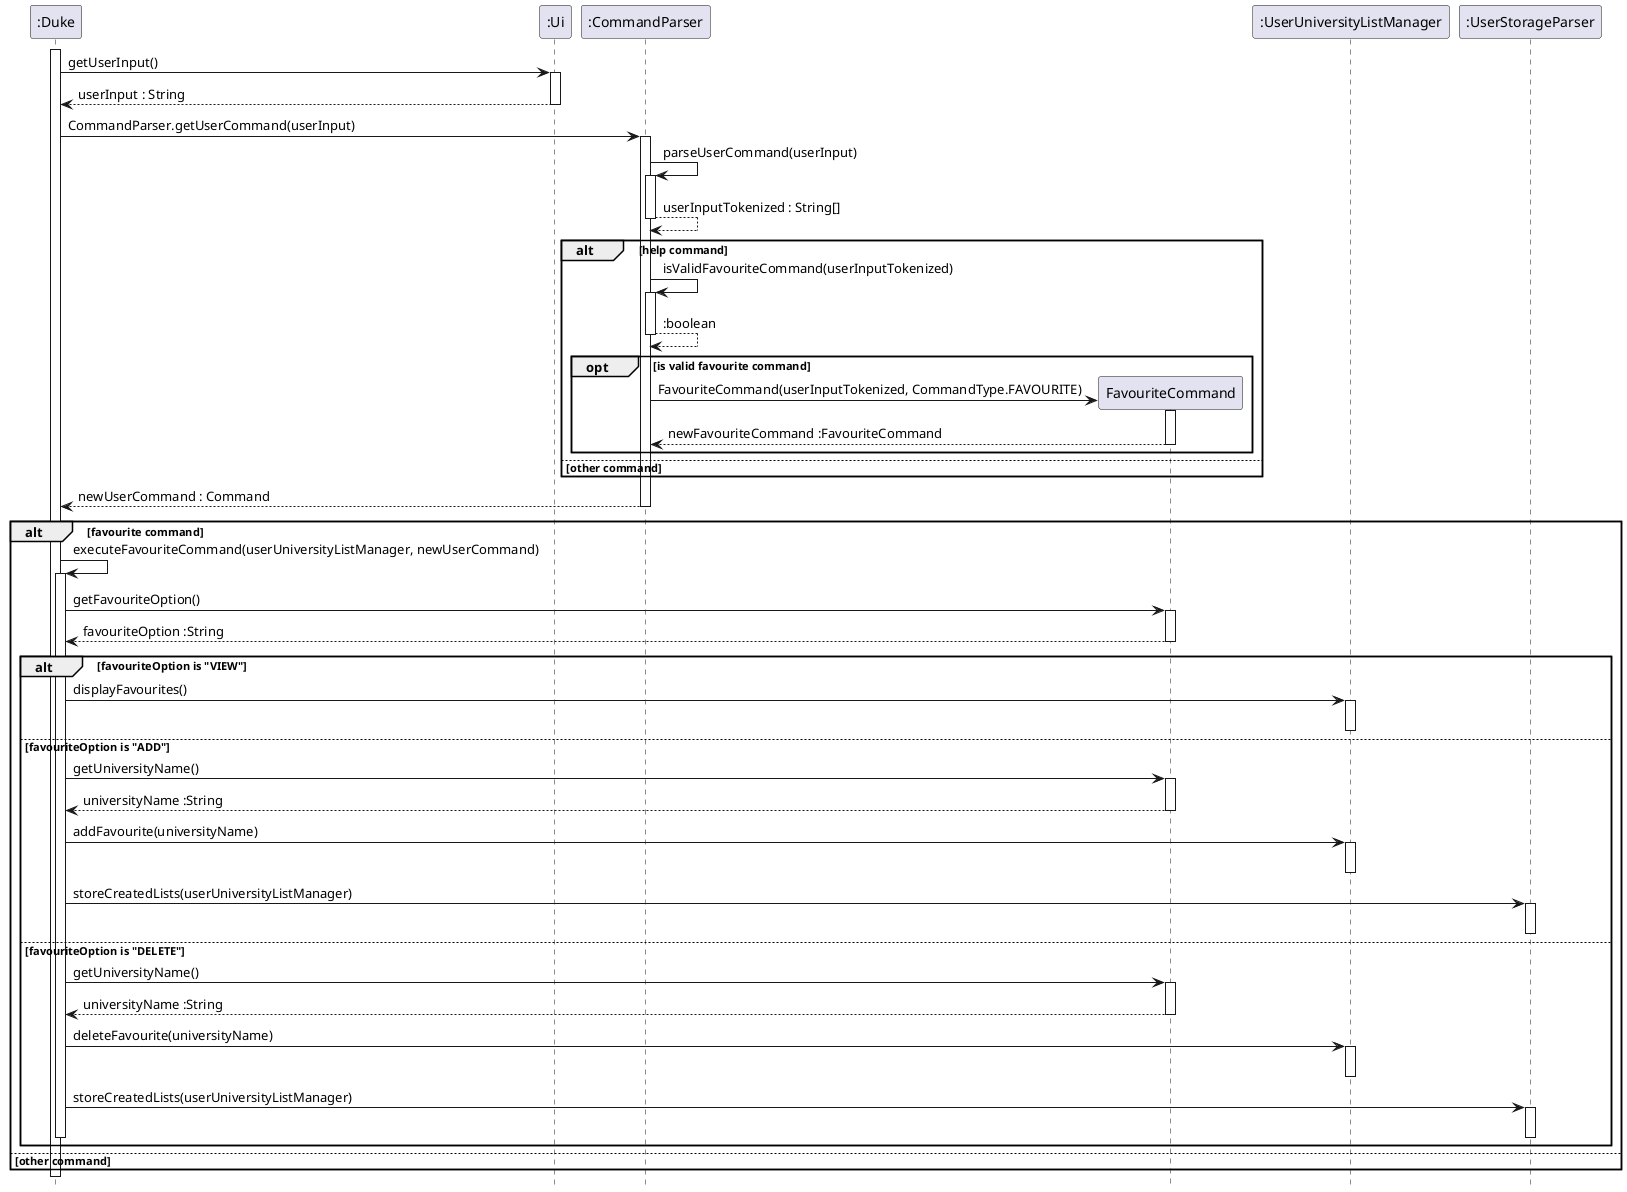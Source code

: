 @startuml
hide footbox

activate ":Duke"

":Duke" -> ":Ui" : getUserInput()
activate ":Ui"

":Ui" --> ":Duke" : userInput : String
deactivate ":Ui"

":Duke" -> ":CommandParser" : CommandParser.getUserCommand(userInput)
activate ":CommandParser"

":CommandParser" -> ":CommandParser" : parseUserCommand(userInput)
activate ":CommandParser"

":CommandParser" --> ":CommandParser" : userInputTokenized : String[]
deactivate ":CommandParser"

alt help command

    ":CommandParser" -> ":CommandParser" : isValidFavouriteCommand(userInputTokenized)
    activate ":CommandParser"

    ":CommandParser" --> ":CommandParser" : :boolean
    deactivate ":CommandParser"

    opt is valid favourite command

        create FavouriteCommand
        ":CommandParser" -> FavouriteCommand : FavouriteCommand(userInputTokenized, CommandType.FAVOURITE)
        activate FavouriteCommand

        FavouriteCommand --> ":CommandParser" : newFavouriteCommand :FavouriteCommand
        deactivate FavouriteCommand
    end

else other command

end

":CommandParser" --> ":Duke" : newUserCommand : Command
deactivate ":CommandParser"

alt favourite command

":Duke" -> ":Duke" : executeFavouriteCommand(userUniversityListManager, newUserCommand)
activate ":Duke"

":Duke" -> FavouriteCommand : getFavouriteOption()
activate FavouriteCommand

FavouriteCommand --> ":Duke" : favouriteOption :String
deactivate FavouriteCommand

alt favouriteOption is "VIEW"
":Duke" -> ":UserUniversityListManager" : displayFavourites()
activate ":UserUniversityListManager"

deactivate ":UserUniversityListManager"
else favouriteOption is "ADD"
":Duke" -> FavouriteCommand : getUniversityName()
activate FavouriteCommand

FavouriteCommand --> ":Duke" : universityName :String
deactivate FavouriteCommand
":Duke" -> ":UserUniversityListManager" : addFavourite(universityName)
activate ":UserUniversityListManager"

deactivate ":UserUniversityListManager"
":Duke" -> ":UserStorageParser" : storeCreatedLists(userUniversityListManager)
activate ":UserStorageParser"

deactivate ":UserStorageParser"
else favouriteOption is "DELETE"
":Duke" -> FavouriteCommand : getUniversityName()
activate FavouriteCommand

FavouriteCommand --> ":Duke" : universityName :String
deactivate FavouriteCommand
":Duke" -> ":UserUniversityListManager" : deleteFavourite(universityName)
activate ":UserUniversityListManager"

deactivate ":UserUniversityListManager"
":Duke" -> ":UserStorageParser" : storeCreatedLists(userUniversityListManager)
activate ":UserStorageParser"

deactivate ":UserStorageParser"

deactivate ":Duke"
end
else other command
end
deactivate ":Duke"

@enduml